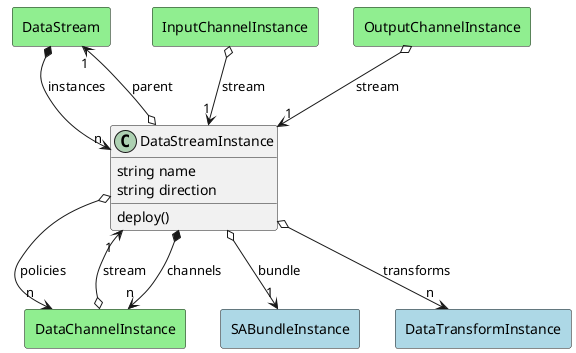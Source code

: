 @startuml

class "DataStreamInstance" as Model {
 string name
 string direction

 deploy()
 
}

rectangle "DataStream" as DataStream #lightblue {
}

Model o--> "1" DataStream : parent


rectangle "SABundleInstance" as SABundleInstance #lightblue {
}

Model o--> "1" SABundleInstance : bundle


rectangle "DataChannelInstance" as DataChannelInstance #lightblue {
}

Model *--> "n" DataChannelInstance : channels


rectangle "DataChannelInstance" as DataChannelInstance #lightblue {
}

Model o--> "n" DataChannelInstance : policies


rectangle "DataTransformInstance" as DataTransformInstance #lightblue {
}

Model o--> "n" DataTransformInstance : transforms




    rectangle "DataChannelInstance" as DataChannelInstance #lightgreen {
    }
    
        DataChannelInstance   o--> "1" Model : "stream"
    
    rectangle "DataStream" as DataStream #lightgreen {
    }
    
        DataStream   *--> "n" Model : "instances"
    
    rectangle "InputChannelInstance" as InputChannelInstance #lightgreen {
    }
    
        InputChannelInstance   o--> "1" Model : "stream"
    
    rectangle "OutputChannelInstance" as OutputChannelInstance #lightgreen {
    }
    
        OutputChannelInstance   o--> "1" Model : "stream"
    

@enduml
